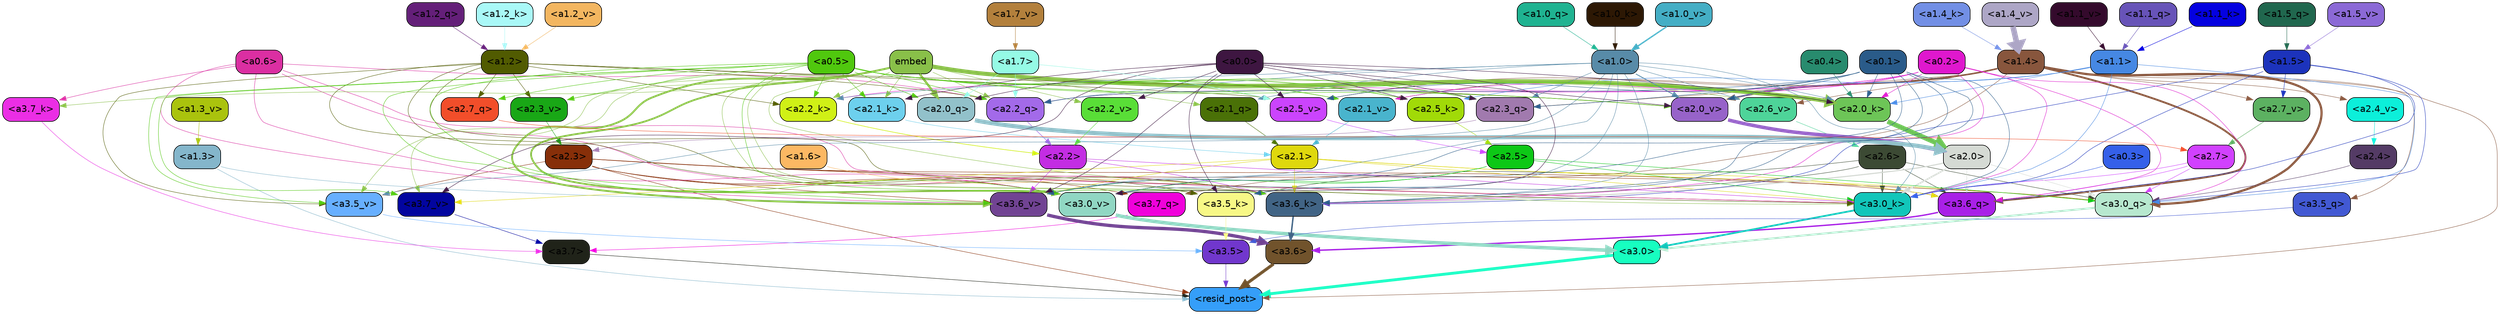 strict digraph "" {
	graph [bgcolor=transparent,
		layout=dot,
		overlap=false,
		splines=true
	];
	"<a3.7>"	[color=black,
		fillcolor="#202319",
		fontname=Helvetica,
		shape=box,
		style="filled, rounded"];
	"<resid_post>"	[color=black,
		fillcolor="#359ef9",
		fontname=Helvetica,
		shape=box,
		style="filled, rounded"];
	"<a3.7>" -> "<resid_post>"	[color="#202319",
		penwidth=0.6239100098609924];
	"<a3.6>"	[color=black,
		fillcolor="#71532c",
		fontname=Helvetica,
		shape=box,
		style="filled, rounded"];
	"<a3.6>" -> "<resid_post>"	[color="#71532c",
		penwidth=4.569062113761902];
	"<a3.5>"	[color=black,
		fillcolor="#7137cd",
		fontname=Helvetica,
		shape=box,
		style="filled, rounded"];
	"<a3.5>" -> "<resid_post>"	[color="#7137cd",
		penwidth=0.6];
	"<a3.0>"	[color=black,
		fillcolor="#17fec0",
		fontname=Helvetica,
		shape=box,
		style="filled, rounded"];
	"<a3.0>" -> "<resid_post>"	[color="#17fec0",
		penwidth=4.283544182777405];
	"<a2.3>"	[color=black,
		fillcolor="#872f09",
		fontname=Helvetica,
		shape=box,
		style="filled, rounded"];
	"<a2.3>" -> "<resid_post>"	[color="#872f09",
		penwidth=0.6];
	"<a3.7_q>"	[color=black,
		fillcolor="#f001db",
		fontname=Helvetica,
		shape=box,
		style="filled, rounded"];
	"<a2.3>" -> "<a3.7_q>"	[color="#872f09",
		penwidth=0.6];
	"<a3.6_q>"	[color=black,
		fillcolor="#a920e7",
		fontname=Helvetica,
		shape=box,
		style="filled, rounded"];
	"<a2.3>" -> "<a3.6_q>"	[color="#872f09",
		penwidth=0.6];
	"<a3.0_q>"	[color=black,
		fillcolor="#b7e8cf",
		fontname=Helvetica,
		shape=box,
		style="filled, rounded"];
	"<a2.3>" -> "<a3.0_q>"	[color="#872f09",
		penwidth=0.6];
	"<a3.0_k>"	[color=black,
		fillcolor="#12c6ba",
		fontname=Helvetica,
		shape=box,
		style="filled, rounded"];
	"<a2.3>" -> "<a3.0_k>"	[color="#872f09",
		penwidth=0.6];
	"<a3.6_v>"	[color=black,
		fillcolor="#714393",
		fontname=Helvetica,
		shape=box,
		style="filled, rounded"];
	"<a2.3>" -> "<a3.6_v>"	[color="#872f09",
		penwidth=0.6];
	"<a3.5_v>"	[color=black,
		fillcolor="#67afff",
		fontname=Helvetica,
		shape=box,
		style="filled, rounded"];
	"<a2.3>" -> "<a3.5_v>"	[color="#872f09",
		penwidth=0.6];
	"<a3.0_v>"	[color=black,
		fillcolor="#90d7c3",
		fontname=Helvetica,
		shape=box,
		style="filled, rounded"];
	"<a2.3>" -> "<a3.0_v>"	[color="#872f09",
		penwidth=0.6];
	"<a1.4>"	[color=black,
		fillcolor="#88563d",
		fontname=Helvetica,
		shape=box,
		style="filled, rounded"];
	"<a1.4>" -> "<resid_post>"	[color="#88563d",
		penwidth=0.6];
	"<a1.4>" -> "<a3.7_q>"	[color="#88563d",
		penwidth=0.6];
	"<a1.4>" -> "<a3.6_q>"	[color="#88563d",
		penwidth=2.7934007048606873];
	"<a3.5_q>"	[color=black,
		fillcolor="#4259d3",
		fontname=Helvetica,
		shape=box,
		style="filled, rounded"];
	"<a1.4>" -> "<a3.5_q>"	[color="#88563d",
		penwidth=0.6];
	"<a1.4>" -> "<a3.0_q>"	[color="#88563d",
		penwidth=3.340754985809326];
	"<a2.3_q>"	[color=black,
		fillcolor="#a17aae",
		fontname=Helvetica,
		shape=box,
		style="filled, rounded"];
	"<a1.4>" -> "<a2.3_q>"	[color="#88563d",
		penwidth=0.6];
	"<a2.7_v>"	[color=black,
		fillcolor="#5cb161",
		fontname=Helvetica,
		shape=box,
		style="filled, rounded"];
	"<a1.4>" -> "<a2.7_v>"	[color="#88563d",
		penwidth=0.6];
	"<a2.6_v>"	[color=black,
		fillcolor="#4ed499",
		fontname=Helvetica,
		shape=box,
		style="filled, rounded"];
	"<a1.4>" -> "<a2.6_v>"	[color="#88563d",
		penwidth=0.6];
	"<a2.5_v>"	[color=black,
		fillcolor="#cb44fd",
		fontname=Helvetica,
		shape=box,
		style="filled, rounded"];
	"<a1.4>" -> "<a2.5_v>"	[color="#88563d",
		penwidth=0.6];
	"<a2.4_v>"	[color=black,
		fillcolor="#0cefda",
		fontname=Helvetica,
		shape=box,
		style="filled, rounded"];
	"<a1.4>" -> "<a2.4_v>"	[color="#88563d",
		penwidth=0.6];
	"<a2.1_v>"	[color=black,
		fillcolor="#49b4cd",
		fontname=Helvetica,
		shape=box,
		style="filled, rounded"];
	"<a1.4>" -> "<a2.1_v>"	[color="#88563d",
		penwidth=0.6];
	"<a2.0_v>"	[color=black,
		fillcolor="#9763c9",
		fontname=Helvetica,
		shape=box,
		style="filled, rounded"];
	"<a1.4>" -> "<a2.0_v>"	[color="#88563d",
		penwidth=2.268759250640869];
	"<a1.3>"	[color=black,
		fillcolor="#84b6cb",
		fontname=Helvetica,
		shape=box,
		style="filled, rounded"];
	"<a1.3>" -> "<resid_post>"	[color="#84b6cb",
		penwidth=0.6];
	"<a1.3>" -> "<a3.6_v>"	[color="#84b6cb",
		penwidth=0.6];
	"<a3.7_q>" -> "<a3.7>"	[color="#f001db",
		penwidth=0.6];
	"<a3.6_q>" -> "<a3.6>"	[color="#a920e7",
		penwidth=2.0347584784030914];
	"<a3.5_q>" -> "<a3.5>"	[color="#4259d3",
		penwidth=0.6];
	"<a3.0_q>" -> "<a3.0>"	[color="#b7e8cf",
		penwidth=2.8635367155075073];
	"<a3.7_k>"	[color=black,
		fillcolor="#eb2ee5",
		fontname=Helvetica,
		shape=box,
		style="filled, rounded"];
	"<a3.7_k>" -> "<a3.7>"	[color="#eb2ee5",
		penwidth=0.6];
	"<a3.6_k>"	[color=black,
		fillcolor="#416485",
		fontname=Helvetica,
		shape=box,
		style="filled, rounded"];
	"<a3.6_k>" -> "<a3.6>"	[color="#416485",
		penwidth=2.1760786175727844];
	"<a3.5_k>"	[color=black,
		fillcolor="#f7f886",
		fontname=Helvetica,
		shape=box,
		style="filled, rounded"];
	"<a3.5_k>" -> "<a3.5>"	[color="#f7f886",
		penwidth=0.6];
	"<a3.0_k>" -> "<a3.0>"	[color="#12c6ba",
		penwidth=2.632905662059784];
	"<a3.7_v>"	[color=black,
		fillcolor="#02059f",
		fontname=Helvetica,
		shape=box,
		style="filled, rounded"];
	"<a3.7_v>" -> "<a3.7>"	[color="#02059f",
		penwidth=0.6];
	"<a3.6_v>" -> "<a3.6>"	[color="#714393",
		penwidth=4.981305837631226];
	"<a3.5_v>" -> "<a3.5>"	[color="#67afff",
		penwidth=0.6];
	"<a3.0_v>" -> "<a3.0>"	[color="#90d7c3",
		penwidth=5.168330669403076];
	"<a2.7>"	[color=black,
		fillcolor="#d141fe",
		fontname=Helvetica,
		shape=box,
		style="filled, rounded"];
	"<a2.7>" -> "<a3.6_q>"	[color="#d141fe",
		penwidth=0.6];
	"<a2.7>" -> "<a3.0_q>"	[color="#d141fe",
		penwidth=0.6];
	"<a2.7>" -> "<a3.0_k>"	[color="#d141fe",
		penwidth=0.6];
	"<a2.6>"	[color=black,
		fillcolor="#3c4a34",
		fontname=Helvetica,
		shape=box,
		style="filled, rounded"];
	"<a2.6>" -> "<a3.6_q>"	[color="#3c4a34",
		penwidth=0.6];
	"<a2.6>" -> "<a3.0_q>"	[color="#3c4a34",
		penwidth=0.6];
	"<a2.6>" -> "<a3.6_k>"	[color="#3c4a34",
		penwidth=0.6];
	"<a2.6>" -> "<a3.5_k>"	[color="#3c4a34",
		penwidth=0.6];
	"<a2.6>" -> "<a3.0_k>"	[color="#3c4a34",
		penwidth=0.6];
	"<a2.1>"	[color=black,
		fillcolor="#dfd80d",
		fontname=Helvetica,
		shape=box,
		style="filled, rounded"];
	"<a2.1>" -> "<a3.6_q>"	[color="#dfd80d",
		penwidth=0.6];
	"<a2.1>" -> "<a3.0_q>"	[color="#dfd80d",
		penwidth=0.6];
	"<a2.1>" -> "<a3.6_k>"	[color="#dfd80d",
		penwidth=0.6];
	"<a2.1>" -> "<a3.0_k>"	[color="#dfd80d",
		penwidth=0.6];
	"<a2.1>" -> "<a3.7_v>"	[color="#dfd80d",
		penwidth=0.6];
	"<a2.1>" -> "<a3.6_v>"	[color="#dfd80d",
		penwidth=0.6];
	"<a2.0>"	[color=black,
		fillcolor="#d5dad4",
		fontname=Helvetica,
		shape=box,
		style="filled, rounded"];
	"<a2.0>" -> "<a3.6_q>"	[color="#d5dad4",
		penwidth=0.6];
	"<a2.0>" -> "<a3.0_q>"	[color="#d5dad4",
		penwidth=0.6];
	"<a2.0>" -> "<a3.6_k>"	[color="#d5dad4",
		penwidth=1.6382827460765839];
	"<a2.0>" -> "<a3.0_k>"	[color="#d5dad4",
		penwidth=2.161143198609352];
	"<a1.5>"	[color=black,
		fillcolor="#1c33bc",
		fontname=Helvetica,
		shape=box,
		style="filled, rounded"];
	"<a1.5>" -> "<a3.6_q>"	[color="#1c33bc",
		penwidth=0.6];
	"<a1.5>" -> "<a3.0_q>"	[color="#1c33bc",
		penwidth=0.6];
	"<a1.5>" -> "<a3.6_k>"	[color="#1c33bc",
		penwidth=0.6];
	"<a1.5>" -> "<a3.0_k>"	[color="#1c33bc",
		penwidth=0.6];
	"<a1.5>" -> "<a2.7_v>"	[color="#1c33bc",
		penwidth=0.6];
	"<a0.2>"	[color=black,
		fillcolor="#df18ce",
		fontname=Helvetica,
		shape=box,
		style="filled, rounded"];
	"<a0.2>" -> "<a3.6_q>"	[color="#df18ce",
		penwidth=0.6];
	"<a0.2>" -> "<a3.0_q>"	[color="#df18ce",
		penwidth=0.6];
	"<a0.2>" -> "<a3.6_k>"	[color="#df18ce",
		penwidth=0.6];
	"<a0.2>" -> "<a3.0_k>"	[color="#df18ce",
		penwidth=0.6];
	"<a2.2_q>"	[color=black,
		fillcolor="#a36ae9",
		fontname=Helvetica,
		shape=box,
		style="filled, rounded"];
	"<a0.2>" -> "<a2.2_q>"	[color="#df18ce",
		penwidth=0.6];
	"<a2.2_k>"	[color=black,
		fillcolor="#d0f016",
		fontname=Helvetica,
		shape=box,
		style="filled, rounded"];
	"<a0.2>" -> "<a2.2_k>"	[color="#df18ce",
		penwidth=0.6];
	"<a2.0_k>"	[color=black,
		fillcolor="#6dc557",
		fontname=Helvetica,
		shape=box,
		style="filled, rounded"];
	"<a0.2>" -> "<a2.0_k>"	[color="#df18ce",
		penwidth=0.6];
	"<a0.2>" -> "<a2.1_v>"	[color="#df18ce",
		penwidth=0.6];
	"<a0.2>" -> "<a2.0_v>"	[color="#df18ce",
		penwidth=0.6];
	"<a2.5>"	[color=black,
		fillcolor="#0dc816",
		fontname=Helvetica,
		shape=box,
		style="filled, rounded"];
	"<a2.5>" -> "<a3.0_q>"	[color="#0dc816",
		penwidth=0.6];
	"<a2.5>" -> "<a3.0_k>"	[color="#0dc816",
		penwidth=0.6];
	"<a2.5>" -> "<a3.6_v>"	[color="#0dc816",
		penwidth=0.6];
	"<a2.5>" -> "<a3.0_v>"	[color="#0dc816",
		penwidth=0.6];
	"<a2.4>"	[color=black,
		fillcolor="#543b65",
		fontname=Helvetica,
		shape=box,
		style="filled, rounded"];
	"<a2.4>" -> "<a3.0_q>"	[color="#543b65",
		penwidth=0.6];
	"<a1.1>"	[color=black,
		fillcolor="#4688e3",
		fontname=Helvetica,
		shape=box,
		style="filled, rounded"];
	"<a1.1>" -> "<a3.0_q>"	[color="#4688e3",
		penwidth=0.6];
	"<a1.1>" -> "<a3.0_k>"	[color="#4688e3",
		penwidth=0.6];
	"<a2.5_k>"	[color=black,
		fillcolor="#a1da08",
		fontname=Helvetica,
		shape=box,
		style="filled, rounded"];
	"<a1.1>" -> "<a2.5_k>"	[color="#4688e3",
		penwidth=0.6];
	"<a1.1>" -> "<a2.0_k>"	[color="#4688e3",
		penwidth=0.6];
	"<a1.1>" -> "<a2.0_v>"	[color="#4688e3",
		penwidth=0.6];
	"<a0.6>"	[color=black,
		fillcolor="#db2fa2",
		fontname=Helvetica,
		shape=box,
		style="filled, rounded"];
	"<a0.6>" -> "<a3.7_k>"	[color="#db2fa2",
		penwidth=0.6];
	"<a0.6>" -> "<a3.6_k>"	[color="#db2fa2",
		penwidth=0.6];
	"<a0.6>" -> "<a3.0_k>"	[color="#db2fa2",
		penwidth=0.6];
	"<a0.6>" -> "<a3.6_v>"	[color="#db2fa2",
		penwidth=0.6];
	"<a0.6>" -> "<a3.0_v>"	[color="#db2fa2",
		penwidth=0.6];
	"<a0.6>" -> "<a2.2_q>"	[color="#db2fa2",
		penwidth=0.6];
	embed	[color=black,
		fillcolor="#89c049",
		fontname=Helvetica,
		shape=box,
		style="filled, rounded"];
	embed -> "<a3.7_k>"	[color="#89c049",
		penwidth=0.6];
	embed -> "<a3.6_k>"	[color="#89c049",
		penwidth=0.6];
	embed -> "<a3.5_k>"	[color="#89c049",
		penwidth=0.6];
	embed -> "<a3.0_k>"	[color="#89c049",
		penwidth=0.6];
	embed -> "<a3.7_v>"	[color="#89c049",
		penwidth=0.6];
	embed -> "<a3.6_v>"	[color="#89c049",
		penwidth=2.7825746536254883];
	embed -> "<a3.5_v>"	[color="#89c049",
		penwidth=0.6];
	embed -> "<a3.0_v>"	[color="#89c049",
		penwidth=2.6950180530548096];
	embed -> "<a2.3_q>"	[color="#89c049",
		penwidth=0.6];
	embed -> "<a2.2_q>"	[color="#89c049",
		penwidth=0.6];
	"<a2.1_q>"	[color=black,
		fillcolor="#4a7107",
		fontname=Helvetica,
		shape=box,
		style="filled, rounded"];
	embed -> "<a2.1_q>"	[color="#89c049",
		penwidth=0.6];
	"<a2.0_q>"	[color=black,
		fillcolor="#92c1ca",
		fontname=Helvetica,
		shape=box,
		style="filled, rounded"];
	embed -> "<a2.0_q>"	[color="#89c049",
		penwidth=3.305941343307495];
	embed -> "<a2.5_k>"	[color="#89c049",
		penwidth=0.6];
	embed -> "<a2.2_k>"	[color="#89c049",
		penwidth=0.6698317527770996];
	"<a2.1_k>"	[color=black,
		fillcolor="#6dd0ed",
		fontname=Helvetica,
		shape=box,
		style="filled, rounded"];
	embed -> "<a2.1_k>"	[color="#89c049",
		penwidth=0.6];
	embed -> "<a2.0_k>"	[color="#89c049",
		penwidth=6.12570995092392];
	embed -> "<a2.6_v>"	[color="#89c049",
		penwidth=0.6];
	embed -> "<a2.5_v>"	[color="#89c049",
		penwidth=0.6];
	"<a2.3_v>"	[color=black,
		fillcolor="#19a716",
		fontname=Helvetica,
		shape=box,
		style="filled, rounded"];
	embed -> "<a2.3_v>"	[color="#89c049",
		penwidth=0.6];
	"<a2.2_v>"	[color=black,
		fillcolor="#59de37",
		fontname=Helvetica,
		shape=box,
		style="filled, rounded"];
	embed -> "<a2.2_v>"	[color="#89c049",
		penwidth=0.6];
	embed -> "<a2.1_v>"	[color="#89c049",
		penwidth=0.6];
	embed -> "<a2.0_v>"	[color="#89c049",
		penwidth=0.6];
	"<a2.2>"	[color=black,
		fillcolor="#c32de3",
		fontname=Helvetica,
		shape=box,
		style="filled, rounded"];
	"<a2.2>" -> "<a3.6_k>"	[color="#c32de3",
		penwidth=0.6];
	"<a2.2>" -> "<a3.0_k>"	[color="#c32de3",
		penwidth=0.6];
	"<a2.2>" -> "<a3.6_v>"	[color="#c32de3",
		penwidth=0.6];
	"<a1.6>"	[color=black,
		fillcolor="#fcb863",
		fontname=Helvetica,
		shape=box,
		style="filled, rounded"];
	"<a1.6>" -> "<a3.6_k>"	[color="#fcb863",
		penwidth=0.6];
	"<a1.2>"	[color=black,
		fillcolor="#515b01",
		fontname=Helvetica,
		shape=box,
		style="filled, rounded"];
	"<a1.2>" -> "<a3.6_k>"	[color="#515b01",
		penwidth=0.6];
	"<a1.2>" -> "<a3.5_k>"	[color="#515b01",
		penwidth=0.6];
	"<a1.2>" -> "<a3.0_k>"	[color="#515b01",
		penwidth=0.6];
	"<a1.2>" -> "<a3.5_v>"	[color="#515b01",
		penwidth=0.6];
	"<a2.7_q>"	[color=black,
		fillcolor="#f24e2a",
		fontname=Helvetica,
		shape=box,
		style="filled, rounded"];
	"<a1.2>" -> "<a2.7_q>"	[color="#515b01",
		penwidth=0.6];
	"<a1.2>" -> "<a2.2_q>"	[color="#515b01",
		penwidth=0.6];
	"<a1.2>" -> "<a2.2_k>"	[color="#515b01",
		penwidth=0.6];
	"<a1.2>" -> "<a2.5_v>"	[color="#515b01",
		penwidth=0.6];
	"<a1.2>" -> "<a2.3_v>"	[color="#515b01",
		penwidth=0.6];
	"<a1.2>" -> "<a2.0_v>"	[color="#515b01",
		penwidth=0.6];
	"<a1.0>"	[color=black,
		fillcolor="#588ba8",
		fontname=Helvetica,
		shape=box,
		style="filled, rounded"];
	"<a1.0>" -> "<a3.6_k>"	[color="#588ba8",
		penwidth=0.6];
	"<a1.0>" -> "<a3.0_k>"	[color="#588ba8",
		penwidth=0.6];
	"<a1.0>" -> "<a3.6_v>"	[color="#588ba8",
		penwidth=0.6];
	"<a1.0>" -> "<a3.5_v>"	[color="#588ba8",
		penwidth=0.6];
	"<a1.0>" -> "<a3.0_v>"	[color="#588ba8",
		penwidth=0.6];
	"<a1.0>" -> "<a2.3_q>"	[color="#588ba8",
		penwidth=0.6];
	"<a1.0>" -> "<a2.2_q>"	[color="#588ba8",
		penwidth=0.6];
	"<a1.0>" -> "<a2.1_q>"	[color="#588ba8",
		penwidth=0.6];
	"<a1.0>" -> "<a2.2_k>"	[color="#588ba8",
		penwidth=0.6];
	"<a1.0>" -> "<a2.0_k>"	[color="#588ba8",
		penwidth=0.6];
	"<a1.0>" -> "<a2.6_v>"	[color="#588ba8",
		penwidth=0.6];
	"<a1.0>" -> "<a2.0_v>"	[color="#588ba8",
		penwidth=1.2213096618652344];
	"<a0.5>"	[color=black,
		fillcolor="#50c80e",
		fontname=Helvetica,
		shape=box,
		style="filled, rounded"];
	"<a0.5>" -> "<a3.6_k>"	[color="#50c80e",
		penwidth=0.6];
	"<a0.5>" -> "<a3.7_v>"	[color="#50c80e",
		penwidth=0.6];
	"<a0.5>" -> "<a3.6_v>"	[color="#50c80e",
		penwidth=0.6];
	"<a0.5>" -> "<a3.5_v>"	[color="#50c80e",
		penwidth=0.6];
	"<a0.5>" -> "<a3.0_v>"	[color="#50c80e",
		penwidth=0.6];
	"<a0.5>" -> "<a2.7_q>"	[color="#50c80e",
		penwidth=0.6];
	"<a0.5>" -> "<a2.3_q>"	[color="#50c80e",
		penwidth=0.6];
	"<a0.5>" -> "<a2.2_q>"	[color="#50c80e",
		penwidth=0.6];
	"<a0.5>" -> "<a2.0_q>"	[color="#50c80e",
		penwidth=0.6];
	"<a0.5>" -> "<a2.5_k>"	[color="#50c80e",
		penwidth=0.6];
	"<a0.5>" -> "<a2.2_k>"	[color="#50c80e",
		penwidth=0.6];
	"<a0.5>" -> "<a2.1_k>"	[color="#50c80e",
		penwidth=0.6];
	"<a0.5>" -> "<a2.0_k>"	[color="#50c80e",
		penwidth=0.6900839805603027];
	"<a0.5>" -> "<a2.3_v>"	[color="#50c80e",
		penwidth=0.6];
	"<a0.5>" -> "<a2.1_v>"	[color="#50c80e",
		penwidth=0.6];
	"<a0.5>" -> "<a2.0_v>"	[color="#50c80e",
		penwidth=0.6];
	"<a0.1>"	[color=black,
		fillcolor="#2a5b89",
		fontname=Helvetica,
		shape=box,
		style="filled, rounded"];
	"<a0.1>" -> "<a3.6_k>"	[color="#2a5b89",
		penwidth=0.6];
	"<a0.1>" -> "<a3.5_k>"	[color="#2a5b89",
		penwidth=0.6];
	"<a0.1>" -> "<a3.0_k>"	[color="#2a5b89",
		penwidth=0.6];
	"<a0.1>" -> "<a3.6_v>"	[color="#2a5b89",
		penwidth=0.6];
	"<a0.1>" -> "<a3.0_v>"	[color="#2a5b89",
		penwidth=0.6];
	"<a0.1>" -> "<a2.3_q>"	[color="#2a5b89",
		penwidth=0.6];
	"<a0.1>" -> "<a2.2_q>"	[color="#2a5b89",
		penwidth=0.6];
	"<a0.1>" -> "<a2.0_k>"	[color="#2a5b89",
		penwidth=0.6];
	"<a0.1>" -> "<a2.5_v>"	[color="#2a5b89",
		penwidth=0.6];
	"<a0.1>" -> "<a2.0_v>"	[color="#2a5b89",
		penwidth=0.6];
	"<a0.0>"	[color=black,
		fillcolor="#3e1641",
		fontname=Helvetica,
		shape=box,
		style="filled, rounded"];
	"<a0.0>" -> "<a3.5_k>"	[color="#3e1641",
		penwidth=0.6];
	"<a0.0>" -> "<a3.7_v>"	[color="#3e1641",
		penwidth=0.6];
	"<a0.0>" -> "<a3.6_v>"	[color="#3e1641",
		penwidth=0.6];
	"<a0.0>" -> "<a3.0_v>"	[color="#3e1641",
		penwidth=0.6];
	"<a0.0>" -> "<a2.3_q>"	[color="#3e1641",
		penwidth=0.6];
	"<a0.0>" -> "<a2.0_q>"	[color="#3e1641",
		penwidth=0.6];
	"<a0.0>" -> "<a2.5_k>"	[color="#3e1641",
		penwidth=0.6];
	"<a0.0>" -> "<a2.1_k>"	[color="#3e1641",
		penwidth=0.6];
	"<a0.0>" -> "<a2.0_k>"	[color="#3e1641",
		penwidth=0.6];
	"<a0.0>" -> "<a2.5_v>"	[color="#3e1641",
		penwidth=0.6];
	"<a0.0>" -> "<a2.2_v>"	[color="#3e1641",
		penwidth=0.6];
	"<a0.0>" -> "<a2.0_v>"	[color="#3e1641",
		penwidth=0.6];
	"<a0.3>"	[color=black,
		fillcolor="#3560e9",
		fontname=Helvetica,
		shape=box,
		style="filled, rounded"];
	"<a0.3>" -> "<a3.0_k>"	[color="#3560e9",
		penwidth=0.6];
	"<a2.7_q>" -> "<a2.7>"	[color="#f24e2a",
		penwidth=0.6];
	"<a2.3_q>" -> "<a2.3>"	[color="#a17aae",
		penwidth=0.6];
	"<a2.2_q>" -> "<a2.2>"	[color="#a36ae9",
		penwidth=0.7553567886352539];
	"<a2.1_q>" -> "<a2.1>"	[color="#4a7107",
		penwidth=0.6];
	"<a2.0_q>" -> "<a2.0>"	[color="#92c1ca",
		penwidth=6.256794691085815];
	"<a2.5_k>" -> "<a2.5>"	[color="#a1da08",
		penwidth=0.6];
	"<a2.2_k>" -> "<a2.2>"	[color="#d0f016",
		penwidth=0.8854708671569824];
	"<a2.1_k>" -> "<a2.1>"	[color="#6dd0ed",
		penwidth=0.6];
	"<a2.0_k>" -> "<a2.0>"	[color="#6dc557",
		penwidth=7.231504917144775];
	"<a2.7_v>" -> "<a2.7>"	[color="#5cb161",
		penwidth=0.6];
	"<a2.6_v>" -> "<a2.6>"	[color="#4ed499",
		penwidth=0.6];
	"<a2.5_v>" -> "<a2.5>"	[color="#cb44fd",
		penwidth=0.6];
	"<a2.4_v>" -> "<a2.4>"	[color="#0cefda",
		penwidth=0.6];
	"<a2.3_v>" -> "<a2.3>"	[color="#19a716",
		penwidth=0.6];
	"<a2.2_v>" -> "<a2.2>"	[color="#59de37",
		penwidth=0.6];
	"<a2.1_v>" -> "<a2.1>"	[color="#49b4cd",
		penwidth=0.6];
	"<a2.0_v>" -> "<a2.0>"	[color="#9763c9",
		penwidth=5.231471925973892];
	"<a1.7>"	[color=black,
		fillcolor="#95fae5",
		fontname=Helvetica,
		shape=box,
		style="filled, rounded"];
	"<a1.7>" -> "<a2.2_q>"	[color="#95fae5",
		penwidth=0.6];
	"<a1.7>" -> "<a2.0_q>"	[color="#95fae5",
		penwidth=0.6];
	"<a1.7>" -> "<a2.5_v>"	[color="#95fae5",
		penwidth=0.6];
	"<a0.4>"	[color=black,
		fillcolor="#288b6e",
		fontname=Helvetica,
		shape=box,
		style="filled, rounded"];
	"<a0.4>" -> "<a2.0_k>"	[color="#288b6e",
		penwidth=0.6];
	"<a1.5_q>"	[color=black,
		fillcolor="#20674e",
		fontname=Helvetica,
		shape=box,
		style="filled, rounded"];
	"<a1.5_q>" -> "<a1.5>"	[color="#20674e",
		penwidth=0.6];
	"<a1.2_q>"	[color=black,
		fillcolor="#641f79",
		fontname=Helvetica,
		shape=box,
		style="filled, rounded"];
	"<a1.2_q>" -> "<a1.2>"	[color="#641f79",
		penwidth=0.6];
	"<a1.1_q>"	[color=black,
		fillcolor="#6753b8",
		fontname=Helvetica,
		shape=box,
		style="filled, rounded"];
	"<a1.1_q>" -> "<a1.1>"	[color="#6753b8",
		penwidth=0.6];
	"<a1.0_q>"	[color=black,
		fillcolor="#1fb391",
		fontname=Helvetica,
		shape=box,
		style="filled, rounded"];
	"<a1.0_q>" -> "<a1.0>"	[color="#1fb391",
		penwidth=0.6];
	"<a1.4_k>"	[color=black,
		fillcolor="#728fe5",
		fontname=Helvetica,
		shape=box,
		style="filled, rounded"];
	"<a1.4_k>" -> "<a1.4>"	[color="#728fe5",
		penwidth=0.6];
	"<a1.2_k>"	[color=black,
		fillcolor="#a9f8f7",
		fontname=Helvetica,
		shape=box,
		style="filled, rounded"];
	"<a1.2_k>" -> "<a1.2>"	[color="#a9f8f7",
		penwidth=0.6];
	"<a1.1_k>"	[color=black,
		fillcolor="#0401e0",
		fontname=Helvetica,
		shape=box,
		style="filled, rounded"];
	"<a1.1_k>" -> "<a1.1>"	[color="#0401e0",
		penwidth=0.6];
	"<a1.0_k>"	[color=black,
		fillcolor="#2d1804",
		fontname=Helvetica,
		shape=box,
		style="filled, rounded"];
	"<a1.0_k>" -> "<a1.0>"	[color="#2d1804",
		penwidth=0.6];
	"<a1.7_v>"	[color=black,
		fillcolor="#b3803c",
		fontname=Helvetica,
		shape=box,
		style="filled, rounded"];
	"<a1.7_v>" -> "<a1.7>"	[color="#b3803c",
		penwidth=0.6];
	"<a1.5_v>"	[color=black,
		fillcolor="#8b69d6",
		fontname=Helvetica,
		shape=box,
		style="filled, rounded"];
	"<a1.5_v>" -> "<a1.5>"	[color="#8b69d6",
		penwidth=0.6];
	"<a1.4_v>"	[color=black,
		fillcolor="#ada6c6",
		fontname=Helvetica,
		shape=box,
		style="filled, rounded"];
	"<a1.4_v>" -> "<a1.4>"	[color="#ada6c6",
		penwidth=8.36684274673462];
	"<a1.3_v>"	[color=black,
		fillcolor="#aac30d",
		fontname=Helvetica,
		shape=box,
		style="filled, rounded"];
	"<a1.3_v>" -> "<a1.3>"	[color="#aac30d",
		penwidth=0.6];
	"<a1.2_v>"	[color=black,
		fillcolor="#f3b660",
		fontname=Helvetica,
		shape=box,
		style="filled, rounded"];
	"<a1.2_v>" -> "<a1.2>"	[color="#f3b660",
		penwidth=0.6];
	"<a1.1_v>"	[color=black,
		fillcolor="#340a2c",
		fontname=Helvetica,
		shape=box,
		style="filled, rounded"];
	"<a1.1_v>" -> "<a1.1>"	[color="#340a2c",
		penwidth=0.6];
	"<a1.0_v>"	[color=black,
		fillcolor="#44aec5",
		fontname=Helvetica,
		shape=box,
		style="filled, rounded"];
	"<a1.0_v>" -> "<a1.0>"	[color="#44aec5",
		penwidth=1.9665732383728027];
}
